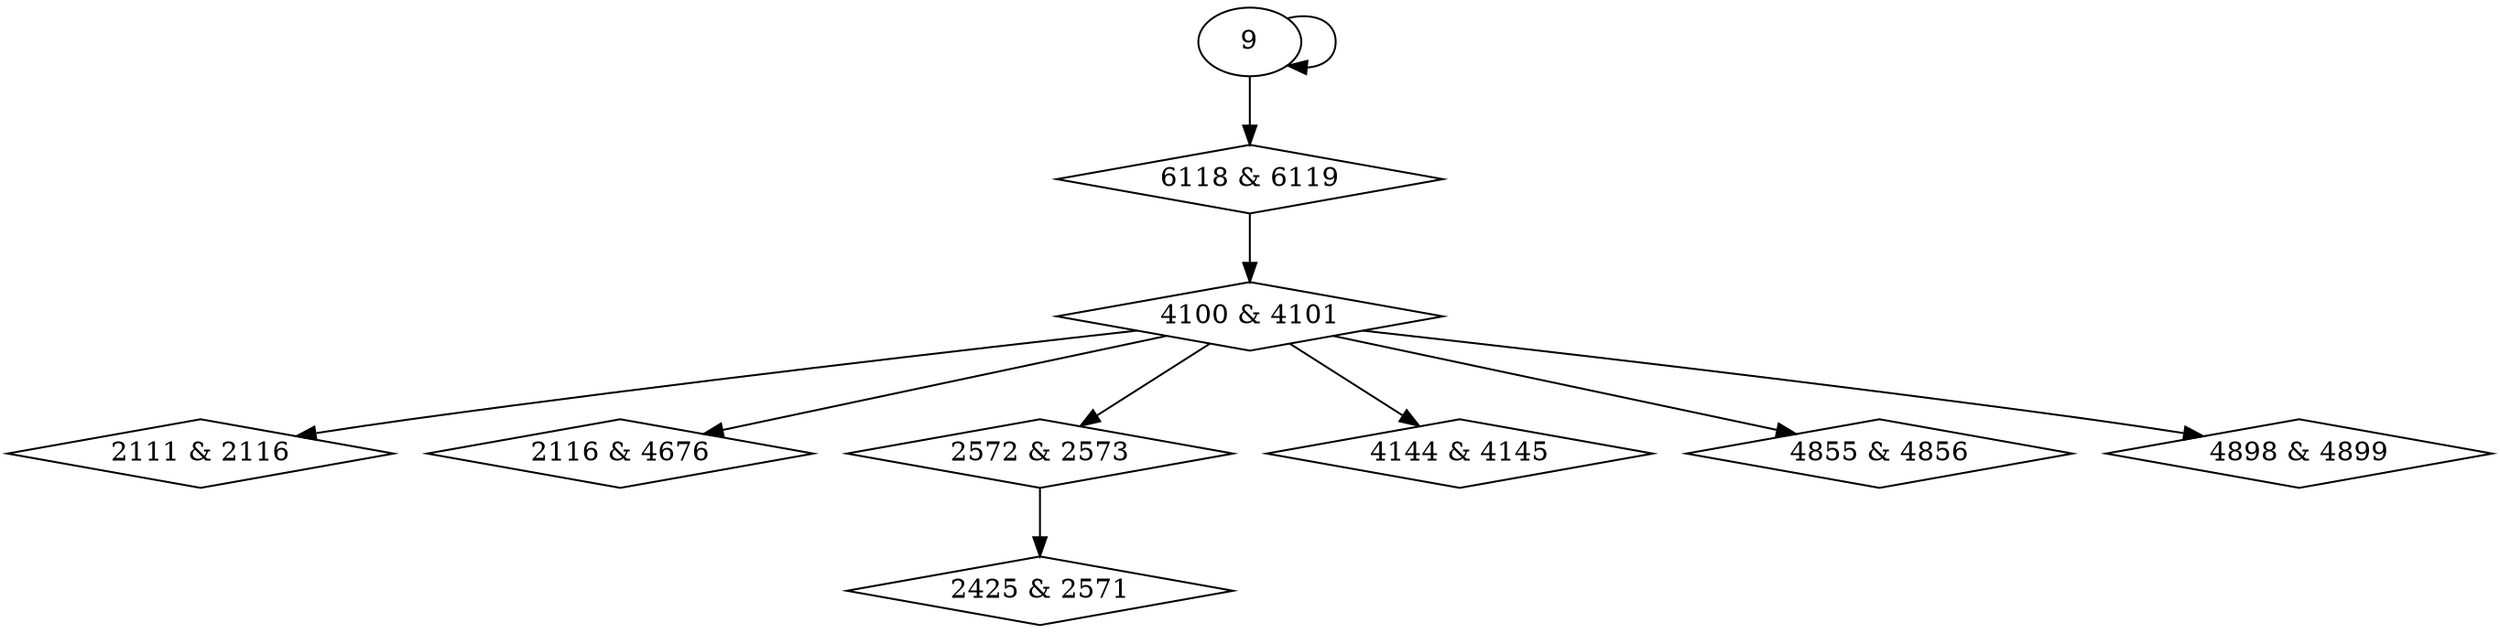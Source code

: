 digraph {
0 [label = "2111 & 2116", shape = diamond];
1 [label = "2116 & 4676", shape = diamond];
2 [label = "2425 & 2571", shape = diamond];
3 [label = "2572 & 2573", shape = diamond];
4 [label = "4100 & 4101", shape = diamond];
5 [label = "4144 & 4145", shape = diamond];
6 [label = "4855 & 4856", shape = diamond];
7 [label = "4898 & 4899", shape = diamond];
8 [label = "6118 & 6119", shape = diamond];
4 -> 0;
4 -> 1;
3 -> 2;
4 -> 3;
8 -> 4;
4 -> 5;
4 -> 6;
4 -> 7;
9 -> 8;
9 -> 9;
}
